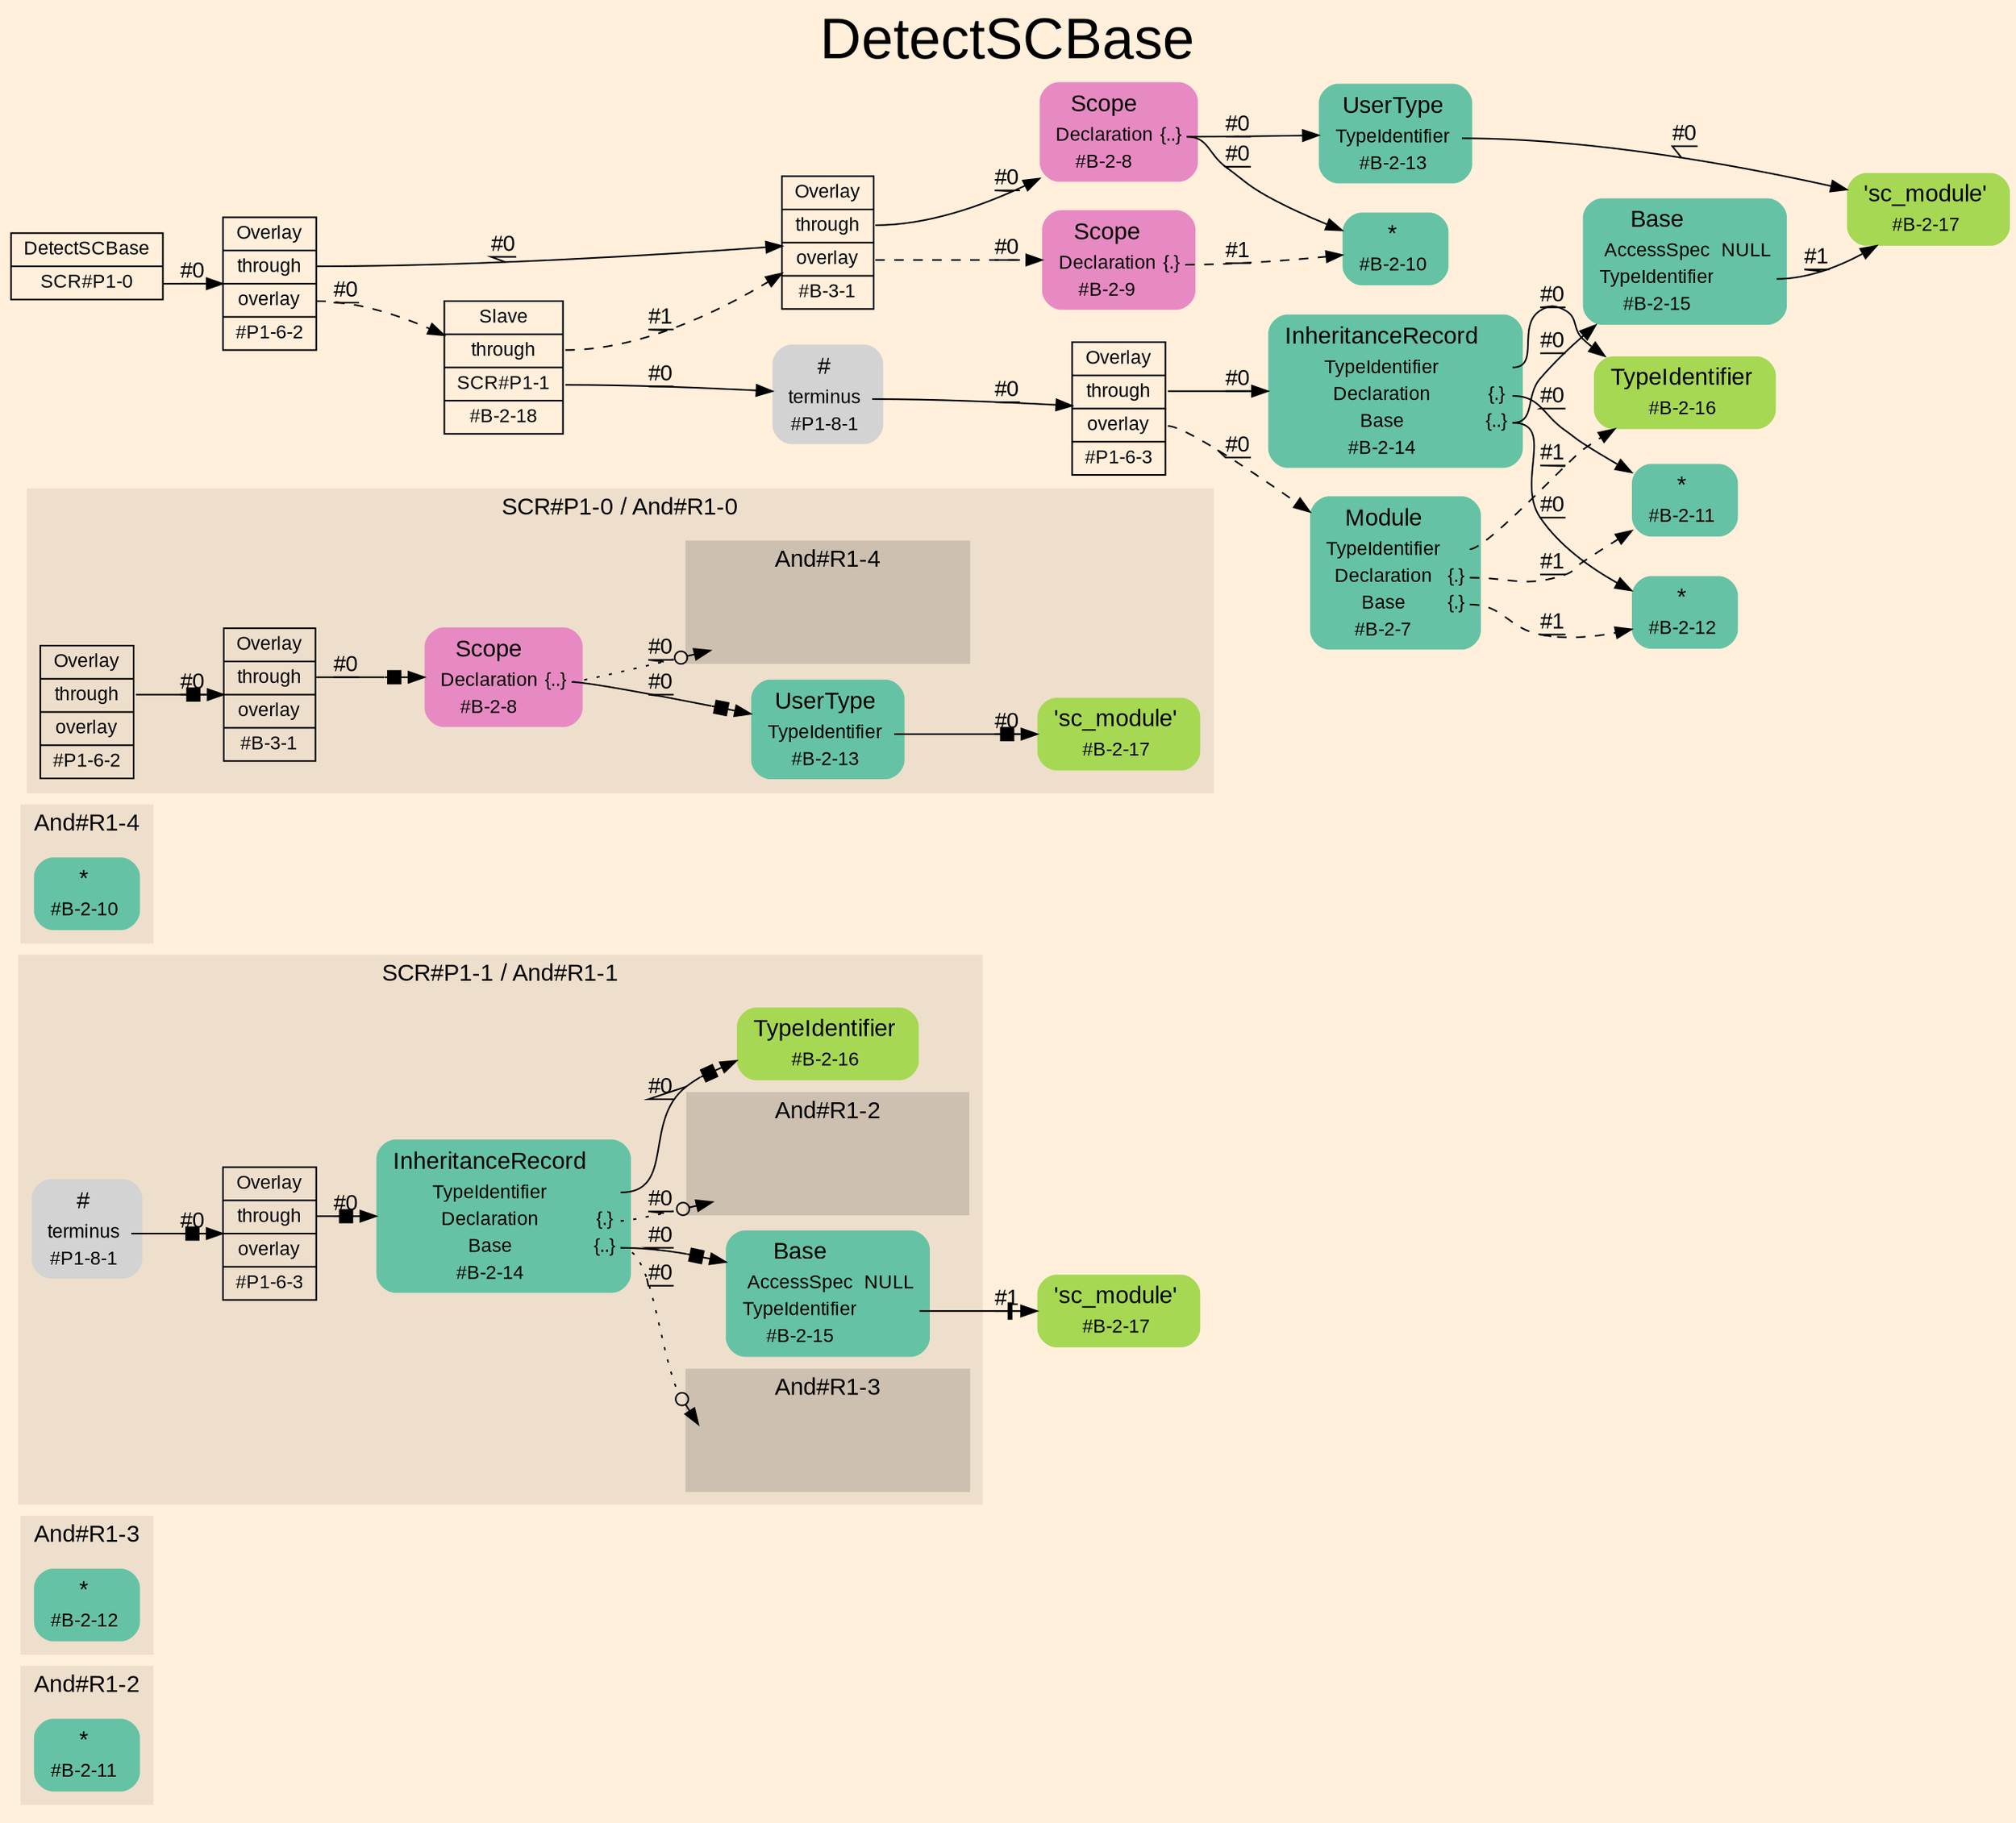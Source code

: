 digraph "DetectSCBase" {
label = "DetectSCBase"
labelloc = t
fontsize = "36"
graph [
    rankdir = "LR"
    ranksep = 0.3
    bgcolor = antiquewhite1
    color = black
    fontcolor = black
    fontname = "Arial"
];
node [
    fontname = "Arial"
];
edge [
    fontname = "Arial"
];

// -------------------- figure And#R1-2 --------------------
subgraph "clusterAnd#R1-2" {
    label = "And#R1-2"
    style = "filled"
    color = antiquewhite2
    fontsize = "15"
    "And#R1-2 / #B-2-11" [
        shape = "plaintext"
        fillcolor = "/set28/1"
        label = <<TABLE BORDER="0" CELLBORDER="0" CELLSPACING="0">
         <TR><TD><FONT POINT-SIZE="15.0">*</FONT></TD><TD></TD></TR>
         <TR><TD>#B-2-11</TD><TD PORT="port0"></TD></TR>
        </TABLE>>
        style = "rounded,filled"
        fontsize = "12"
    ];
    
}


// -------------------- figure And#R1-3 --------------------
subgraph "clusterAnd#R1-3" {
    label = "And#R1-3"
    style = "filled"
    color = antiquewhite2
    fontsize = "15"
    "And#R1-3 / #B-2-12" [
        shape = "plaintext"
        fillcolor = "/set28/1"
        label = <<TABLE BORDER="0" CELLBORDER="0" CELLSPACING="0">
         <TR><TD><FONT POINT-SIZE="15.0">*</FONT></TD><TD></TD></TR>
         <TR><TD>#B-2-12</TD><TD PORT="port0"></TD></TR>
        </TABLE>>
        style = "rounded,filled"
        fontsize = "12"
    ];
    
}


// -------------------- figure And#R1-1 --------------------
"And#R1-1 / #B-2-17" [
    shape = "plaintext"
    fillcolor = "/set28/5"
    label = <<TABLE BORDER="0" CELLBORDER="0" CELLSPACING="0">
     <TR><TD><FONT POINT-SIZE="15.0">'sc_module'</FONT></TD><TD></TD></TR>
     <TR><TD>#B-2-17</TD><TD PORT="port0"></TD></TR>
    </TABLE>>
    style = "rounded,filled"
    fontsize = "12"
];

subgraph "clusterAnd#R1-1" {
    label = "SCR#P1-1 / And#R1-1"
    style = "filled"
    color = antiquewhite2
    fontsize = "15"
    "And#R1-1 / #P1-6-3" [
        shape = "record"
        fillcolor = antiquewhite2
        label = "<fixed> Overlay | <port0> through | <port1> overlay | <port2> #P1-6-3"
        style = "filled"
        fontsize = "12"
        color = black
        fontcolor = black
    ];
    
    "And#R1-1 / #P1-8-1" [
        shape = "plaintext"
        label = <<TABLE BORDER="0" CELLBORDER="0" CELLSPACING="0">
         <TR><TD><FONT POINT-SIZE="15.0">#</FONT></TD><TD></TD></TR>
         <TR><TD>terminus</TD><TD PORT="port0"></TD></TR>
         <TR><TD>#P1-8-1</TD><TD PORT="port1"></TD></TR>
        </TABLE>>
        style = "rounded,filled"
        fontsize = "12"
    ];
    
    "And#R1-1 / #B-2-15" [
        shape = "plaintext"
        fillcolor = "/set28/1"
        label = <<TABLE BORDER="0" CELLBORDER="0" CELLSPACING="0">
         <TR><TD><FONT POINT-SIZE="15.0">Base</FONT></TD><TD></TD></TR>
         <TR><TD>AccessSpec</TD><TD PORT="port0">NULL</TD></TR>
         <TR><TD>TypeIdentifier</TD><TD PORT="port1"></TD></TR>
         <TR><TD>#B-2-15</TD><TD PORT="port2"></TD></TR>
        </TABLE>>
        style = "rounded,filled"
        fontsize = "12"
    ];
    
    "And#R1-1 / #B-2-14" [
        shape = "plaintext"
        fillcolor = "/set28/1"
        label = <<TABLE BORDER="0" CELLBORDER="0" CELLSPACING="0">
         <TR><TD><FONT POINT-SIZE="15.0">InheritanceRecord</FONT></TD><TD></TD></TR>
         <TR><TD>TypeIdentifier</TD><TD PORT="port0"></TD></TR>
         <TR><TD>Declaration</TD><TD PORT="port1">{.}</TD></TR>
         <TR><TD>Base</TD><TD PORT="port2">{..}</TD></TR>
         <TR><TD>#B-2-14</TD><TD PORT="port3"></TD></TR>
        </TABLE>>
        style = "rounded,filled"
        fontsize = "12"
    ];
    
    "And#R1-1 / #B-2-16" [
        shape = "plaintext"
        fillcolor = "/set28/5"
        label = <<TABLE BORDER="0" CELLBORDER="0" CELLSPACING="0">
         <TR><TD><FONT POINT-SIZE="15.0">TypeIdentifier</FONT></TD><TD></TD></TR>
         <TR><TD>#B-2-16</TD><TD PORT="port0"></TD></TR>
        </TABLE>>
        style = "rounded,filled"
        fontsize = "12"
    ];
    
    subgraph "clusterAnd#R1-1 / And#R1-3" {
        label = "And#R1-3"
        style = "filled"
        color = antiquewhite3
        fontsize = "15"
        "And#R1-1 / #0 / #B-2-12" [
            shape = "none"
            style = "invisible"
        ];
        
    }
    
    subgraph "clusterAnd#R1-1 / And#R1-2" {
        label = "And#R1-2"
        style = "filled"
        color = antiquewhite3
        fontsize = "15"
        "And#R1-1 / #0 / #B-2-11" [
            shape = "none"
            style = "invisible"
        ];
        
    }
    
}


// -------------------- figure And#R1-4 --------------------
subgraph "clusterAnd#R1-4" {
    label = "And#R1-4"
    style = "filled"
    color = antiquewhite2
    fontsize = "15"
    "And#R1-4 / #B-2-10" [
        shape = "plaintext"
        fillcolor = "/set28/1"
        label = <<TABLE BORDER="0" CELLBORDER="0" CELLSPACING="0">
         <TR><TD><FONT POINT-SIZE="15.0">*</FONT></TD><TD></TD></TR>
         <TR><TD>#B-2-10</TD><TD PORT="port0"></TD></TR>
        </TABLE>>
        style = "rounded,filled"
        fontsize = "12"
    ];
    
}


// -------------------- figure And#R1-0 --------------------
subgraph "clusterAnd#R1-0" {
    label = "SCR#P1-0 / And#R1-0"
    style = "filled"
    color = antiquewhite2
    fontsize = "15"
    "And#R1-0 / #B-2-8" [
        shape = "plaintext"
        fillcolor = "/set28/4"
        label = <<TABLE BORDER="0" CELLBORDER="0" CELLSPACING="0">
         <TR><TD><FONT POINT-SIZE="15.0">Scope</FONT></TD><TD></TD></TR>
         <TR><TD>Declaration</TD><TD PORT="port0">{..}</TD></TR>
         <TR><TD>#B-2-8</TD><TD PORT="port1"></TD></TR>
        </TABLE>>
        style = "rounded,filled"
        fontsize = "12"
    ];
    
    "And#R1-0 / #B-2-13" [
        shape = "plaintext"
        fillcolor = "/set28/1"
        label = <<TABLE BORDER="0" CELLBORDER="0" CELLSPACING="0">
         <TR><TD><FONT POINT-SIZE="15.0">UserType</FONT></TD><TD></TD></TR>
         <TR><TD>TypeIdentifier</TD><TD PORT="port0"></TD></TR>
         <TR><TD>#B-2-13</TD><TD PORT="port1"></TD></TR>
        </TABLE>>
        style = "rounded,filled"
        fontsize = "12"
    ];
    
    "And#R1-0 / #P1-6-2" [
        shape = "record"
        fillcolor = antiquewhite2
        label = "<fixed> Overlay | <port0> through | <port1> overlay | <port2> #P1-6-2"
        style = "filled"
        fontsize = "12"
        color = black
        fontcolor = black
    ];
    
    "And#R1-0 / #B-2-17" [
        shape = "plaintext"
        fillcolor = "/set28/5"
        label = <<TABLE BORDER="0" CELLBORDER="0" CELLSPACING="0">
         <TR><TD><FONT POINT-SIZE="15.0">'sc_module'</FONT></TD><TD></TD></TR>
         <TR><TD>#B-2-17</TD><TD PORT="port0"></TD></TR>
        </TABLE>>
        style = "rounded,filled"
        fontsize = "12"
    ];
    
    "And#R1-0 / #B-3-1" [
        shape = "record"
        fillcolor = antiquewhite2
        label = "<fixed> Overlay | <port0> through | <port1> overlay | <port2> #B-3-1"
        style = "filled"
        fontsize = "12"
        color = black
        fontcolor = black
    ];
    
    subgraph "clusterAnd#R1-0 / And#R1-4" {
        label = "And#R1-4"
        style = "filled"
        color = antiquewhite3
        fontsize = "15"
        "And#R1-0 / #0 / #B-2-10" [
            shape = "none"
            style = "invisible"
        ];
        
    }
    
}


// -------------------- transformation figure --------------------
"CR#P1-0" [
    shape = "record"
    fillcolor = antiquewhite1
    label = "<fixed> DetectSCBase | <port0> SCR#P1-0"
    style = "filled"
    fontsize = "12"
    color = black
    fontcolor = black
];

"#P1-6-2" [
    shape = "record"
    fillcolor = antiquewhite1
    label = "<fixed> Overlay | <port0> through | <port1> overlay | <port2> #P1-6-2"
    style = "filled"
    fontsize = "12"
    color = black
    fontcolor = black
];

"#B-3-1" [
    shape = "record"
    fillcolor = antiquewhite1
    label = "<fixed> Overlay | <port0> through | <port1> overlay | <port2> #B-3-1"
    style = "filled"
    fontsize = "12"
    color = black
    fontcolor = black
];

"#B-2-8" [
    shape = "plaintext"
    fillcolor = "/set28/4"
    label = <<TABLE BORDER="0" CELLBORDER="0" CELLSPACING="0">
     <TR><TD><FONT POINT-SIZE="15.0">Scope</FONT></TD><TD></TD></TR>
     <TR><TD>Declaration</TD><TD PORT="port0">{..}</TD></TR>
     <TR><TD>#B-2-8</TD><TD PORT="port1"></TD></TR>
    </TABLE>>
    style = "rounded,filled"
    fontsize = "12"
];

"#B-2-10" [
    shape = "plaintext"
    fillcolor = "/set28/1"
    label = <<TABLE BORDER="0" CELLBORDER="0" CELLSPACING="0">
     <TR><TD><FONT POINT-SIZE="15.0">*</FONT></TD><TD></TD></TR>
     <TR><TD>#B-2-10</TD><TD PORT="port0"></TD></TR>
    </TABLE>>
    style = "rounded,filled"
    fontsize = "12"
];

"#B-2-13" [
    shape = "plaintext"
    fillcolor = "/set28/1"
    label = <<TABLE BORDER="0" CELLBORDER="0" CELLSPACING="0">
     <TR><TD><FONT POINT-SIZE="15.0">UserType</FONT></TD><TD></TD></TR>
     <TR><TD>TypeIdentifier</TD><TD PORT="port0"></TD></TR>
     <TR><TD>#B-2-13</TD><TD PORT="port1"></TD></TR>
    </TABLE>>
    style = "rounded,filled"
    fontsize = "12"
];

"#B-2-17" [
    shape = "plaintext"
    fillcolor = "/set28/5"
    label = <<TABLE BORDER="0" CELLBORDER="0" CELLSPACING="0">
     <TR><TD><FONT POINT-SIZE="15.0">'sc_module'</FONT></TD><TD></TD></TR>
     <TR><TD>#B-2-17</TD><TD PORT="port0"></TD></TR>
    </TABLE>>
    style = "rounded,filled"
    fontsize = "12"
];

"#B-2-9" [
    shape = "plaintext"
    fillcolor = "/set28/4"
    label = <<TABLE BORDER="0" CELLBORDER="0" CELLSPACING="0">
     <TR><TD><FONT POINT-SIZE="15.0">Scope</FONT></TD><TD></TD></TR>
     <TR><TD>Declaration</TD><TD PORT="port0">{.}</TD></TR>
     <TR><TD>#B-2-9</TD><TD PORT="port1"></TD></TR>
    </TABLE>>
    style = "rounded,filled"
    fontsize = "12"
];

"#B-2-18" [
    shape = "record"
    fillcolor = antiquewhite1
    label = "<fixed> Slave | <port0> through | <port1> SCR#P1-1 | <port2> #B-2-18"
    style = "filled"
    fontsize = "12"
    color = black
    fontcolor = black
];

"#P1-8-1" [
    shape = "plaintext"
    label = <<TABLE BORDER="0" CELLBORDER="0" CELLSPACING="0">
     <TR><TD><FONT POINT-SIZE="15.0">#</FONT></TD><TD></TD></TR>
     <TR><TD>terminus</TD><TD PORT="port0"></TD></TR>
     <TR><TD>#P1-8-1</TD><TD PORT="port1"></TD></TR>
    </TABLE>>
    style = "rounded,filled"
    fontsize = "12"
];

"#P1-6-3" [
    shape = "record"
    fillcolor = antiquewhite1
    label = "<fixed> Overlay | <port0> through | <port1> overlay | <port2> #P1-6-3"
    style = "filled"
    fontsize = "12"
    color = black
    fontcolor = black
];

"#B-2-14" [
    shape = "plaintext"
    fillcolor = "/set28/1"
    label = <<TABLE BORDER="0" CELLBORDER="0" CELLSPACING="0">
     <TR><TD><FONT POINT-SIZE="15.0">InheritanceRecord</FONT></TD><TD></TD></TR>
     <TR><TD>TypeIdentifier</TD><TD PORT="port0"></TD></TR>
     <TR><TD>Declaration</TD><TD PORT="port1">{.}</TD></TR>
     <TR><TD>Base</TD><TD PORT="port2">{..}</TD></TR>
     <TR><TD>#B-2-14</TD><TD PORT="port3"></TD></TR>
    </TABLE>>
    style = "rounded,filled"
    fontsize = "12"
];

"#B-2-16" [
    shape = "plaintext"
    fillcolor = "/set28/5"
    label = <<TABLE BORDER="0" CELLBORDER="0" CELLSPACING="0">
     <TR><TD><FONT POINT-SIZE="15.0">TypeIdentifier</FONT></TD><TD></TD></TR>
     <TR><TD>#B-2-16</TD><TD PORT="port0"></TD></TR>
    </TABLE>>
    style = "rounded,filled"
    fontsize = "12"
];

"#B-2-11" [
    shape = "plaintext"
    fillcolor = "/set28/1"
    label = <<TABLE BORDER="0" CELLBORDER="0" CELLSPACING="0">
     <TR><TD><FONT POINT-SIZE="15.0">*</FONT></TD><TD></TD></TR>
     <TR><TD>#B-2-11</TD><TD PORT="port0"></TD></TR>
    </TABLE>>
    style = "rounded,filled"
    fontsize = "12"
];

"#B-2-12" [
    shape = "plaintext"
    fillcolor = "/set28/1"
    label = <<TABLE BORDER="0" CELLBORDER="0" CELLSPACING="0">
     <TR><TD><FONT POINT-SIZE="15.0">*</FONT></TD><TD></TD></TR>
     <TR><TD>#B-2-12</TD><TD PORT="port0"></TD></TR>
    </TABLE>>
    style = "rounded,filled"
    fontsize = "12"
];

"#B-2-15" [
    shape = "plaintext"
    fillcolor = "/set28/1"
    label = <<TABLE BORDER="0" CELLBORDER="0" CELLSPACING="0">
     <TR><TD><FONT POINT-SIZE="15.0">Base</FONT></TD><TD></TD></TR>
     <TR><TD>AccessSpec</TD><TD PORT="port0">NULL</TD></TR>
     <TR><TD>TypeIdentifier</TD><TD PORT="port1"></TD></TR>
     <TR><TD>#B-2-15</TD><TD PORT="port2"></TD></TR>
    </TABLE>>
    style = "rounded,filled"
    fontsize = "12"
];

"#B-2-7" [
    shape = "plaintext"
    fillcolor = "/set28/1"
    label = <<TABLE BORDER="0" CELLBORDER="0" CELLSPACING="0">
     <TR><TD><FONT POINT-SIZE="15.0">Module</FONT></TD><TD></TD></TR>
     <TR><TD>TypeIdentifier</TD><TD PORT="port0"></TD></TR>
     <TR><TD>Declaration</TD><TD PORT="port1">{.}</TD></TR>
     <TR><TD>Base</TD><TD PORT="port2">{.}</TD></TR>
     <TR><TD>#B-2-7</TD><TD PORT="port3"></TD></TR>
    </TABLE>>
    style = "rounded,filled"
    fontsize = "12"
];


// -------------------- links --------------------
// links for block CR#P1-0
"CR#P1-0":port0 -> "#P1-6-2" [
    style="solid"
    label = "#0"
    decorate = true
    color = black
    fontcolor = black
];

// links for block #P1-6-2
"#P1-6-2":port0 -> "#B-3-1" [
    style="solid"
    label = "#0"
    decorate = true
    color = black
    fontcolor = black
];

"#P1-6-2":port1 -> "#B-2-18" [
    style="dashed"
    label = "#0"
    decorate = true
    color = black
    fontcolor = black
];

// links for block #B-3-1
"#B-3-1":port0 -> "#B-2-8" [
    style="solid"
    label = "#0"
    decorate = true
    color = black
    fontcolor = black
];

"#B-3-1":port1 -> "#B-2-9" [
    style="dashed"
    label = "#0"
    decorate = true
    color = black
    fontcolor = black
];

// links for block #B-2-8
"#B-2-8":port0 -> "#B-2-10" [
    style="solid"
    label = "#0"
    decorate = true
    color = black
    fontcolor = black
];

"#B-2-8":port0 -> "#B-2-13" [
    style="solid"
    label = "#0"
    decorate = true
    color = black
    fontcolor = black
];

// links for block #B-2-10
// links for block #B-2-13
"#B-2-13":port0 -> "#B-2-17" [
    style="solid"
    label = "#0"
    decorate = true
    color = black
    fontcolor = black
];

// links for block #B-2-17
// links for block #B-2-9
"#B-2-9":port0 -> "#B-2-10" [
    style="dashed"
    label = "#1"
    decorate = true
    color = black
    fontcolor = black
];

// links for block #B-2-18
"#B-2-18":port0 -> "#B-3-1" [
    style="dashed"
    label = "#1"
    decorate = true
    color = black
    fontcolor = black
];

"#B-2-18":port1 -> "#P1-8-1" [
    style="solid"
    label = "#0"
    decorate = true
    color = black
    fontcolor = black
];

// links for block #P1-8-1
"#P1-8-1":port0 -> "#P1-6-3" [
    style="solid"
    label = "#0"
    decorate = true
    color = black
    fontcolor = black
];

// links for block #P1-6-3
"#P1-6-3":port0 -> "#B-2-14" [
    style="solid"
    label = "#0"
    decorate = true
    color = black
    fontcolor = black
];

"#P1-6-3":port1 -> "#B-2-7" [
    style="dashed"
    label = "#0"
    decorate = true
    color = black
    fontcolor = black
];

// links for block #B-2-14
"#B-2-14":port0 -> "#B-2-16" [
    style="solid"
    label = "#0"
    decorate = true
    color = black
    fontcolor = black
];

"#B-2-14":port1 -> "#B-2-11" [
    style="solid"
    label = "#0"
    decorate = true
    color = black
    fontcolor = black
];

"#B-2-14":port2 -> "#B-2-12" [
    style="solid"
    label = "#0"
    decorate = true
    color = black
    fontcolor = black
];

"#B-2-14":port2 -> "#B-2-15" [
    style="solid"
    label = "#0"
    decorate = true
    color = black
    fontcolor = black
];

// links for block #B-2-16
// links for block #B-2-11
// links for block #B-2-12
// links for block #B-2-15
"#B-2-15":port1 -> "#B-2-17" [
    style="solid"
    label = "#1"
    decorate = true
    color = black
    fontcolor = black
];

// links for block #B-2-7
"#B-2-7":port0 -> "#B-2-16" [
    style="dashed"
    label = "#1"
    decorate = true
    color = black
    fontcolor = black
];

"#B-2-7":port1 -> "#B-2-11" [
    style="dashed"
    label = "#1"
    decorate = true
    color = black
    fontcolor = black
];

"#B-2-7":port2 -> "#B-2-12" [
    style="dashed"
    label = "#1"
    decorate = true
    color = black
    fontcolor = black
];

// links for block And#R1-0 / #B-2-8
"And#R1-0 / #B-2-8":port0 -> "And#R1-0 / #0 / #B-2-10" [
    style="dotted"
    arrowhead="normalnoneodot"
    label = "#0"
    decorate = true
    color = black
    fontcolor = black
];

"And#R1-0 / #B-2-8":port0 -> "And#R1-0 / #B-2-13" [
    style="solid"
    arrowhead="normalnonebox"
    label = "#0"
    decorate = true
    color = black
    fontcolor = black
];

// links for block And#R1-0 / #B-2-13
"And#R1-0 / #B-2-13":port0 -> "And#R1-0 / #B-2-17" [
    style="solid"
    arrowhead="normalnonebox"
    label = "#0"
    decorate = true
    color = black
    fontcolor = black
];

// links for block And#R1-0 / #P1-6-2
"And#R1-0 / #P1-6-2":port0 -> "And#R1-0 / #B-3-1" [
    style="solid"
    arrowhead="normalnonebox"
    label = "#0"
    decorate = true
    color = black
    fontcolor = black
];

// links for block And#R1-0 / #B-2-17
// links for block And#R1-0 / #B-3-1
"And#R1-0 / #B-3-1":port0 -> "And#R1-0 / #B-2-8" [
    style="solid"
    arrowhead="normalnonebox"
    label = "#0"
    decorate = true
    color = black
    fontcolor = black
];

// links for block And#R1-0 / #0 / #B-2-10
// links for block And#R1-4 / #B-2-10
// links for block And#R1-1 / #B-2-17
// links for block And#R1-1 / #P1-6-3
"And#R1-1 / #P1-6-3":port0 -> "And#R1-1 / #B-2-14" [
    style="solid"
    arrowhead="normalnonebox"
    label = "#0"
    decorate = true
    color = black
    fontcolor = black
];

// links for block And#R1-1 / #P1-8-1
"And#R1-1 / #P1-8-1":port0 -> "And#R1-1 / #P1-6-3" [
    style="solid"
    arrowhead="normalnonebox"
    label = "#0"
    decorate = true
    color = black
    fontcolor = black
];

// links for block And#R1-1 / #B-2-15
"And#R1-1 / #B-2-15":port1 -> "And#R1-1 / #B-2-17" [
    style="solid"
    arrowhead="normalnonetee"
    label = "#1"
    decorate = true
    color = black
    fontcolor = black
];

// links for block And#R1-1 / #B-2-14
"And#R1-1 / #B-2-14":port0 -> "And#R1-1 / #B-2-16" [
    style="solid"
    arrowhead="normalnonebox"
    label = "#0"
    decorate = true
    color = black
    fontcolor = black
];

"And#R1-1 / #B-2-14":port1 -> "And#R1-1 / #0 / #B-2-11" [
    style="dotted"
    arrowhead="normalnoneodot"
    label = "#0"
    decorate = true
    color = black
    fontcolor = black
];

"And#R1-1 / #B-2-14":port2 -> "And#R1-1 / #0 / #B-2-12" [
    style="dotted"
    arrowhead="normalnoneodot"
    label = "#0"
    decorate = true
    color = black
    fontcolor = black
];

"And#R1-1 / #B-2-14":port2 -> "And#R1-1 / #B-2-15" [
    style="solid"
    arrowhead="normalnonebox"
    label = "#0"
    decorate = true
    color = black
    fontcolor = black
];

// links for block And#R1-1 / #B-2-16
// links for block And#R1-1 / #0 / #B-2-12
// links for block And#R1-1 / #0 / #B-2-11
// links for block And#R1-3 / #B-2-12
// links for block And#R1-2 / #B-2-11
}
